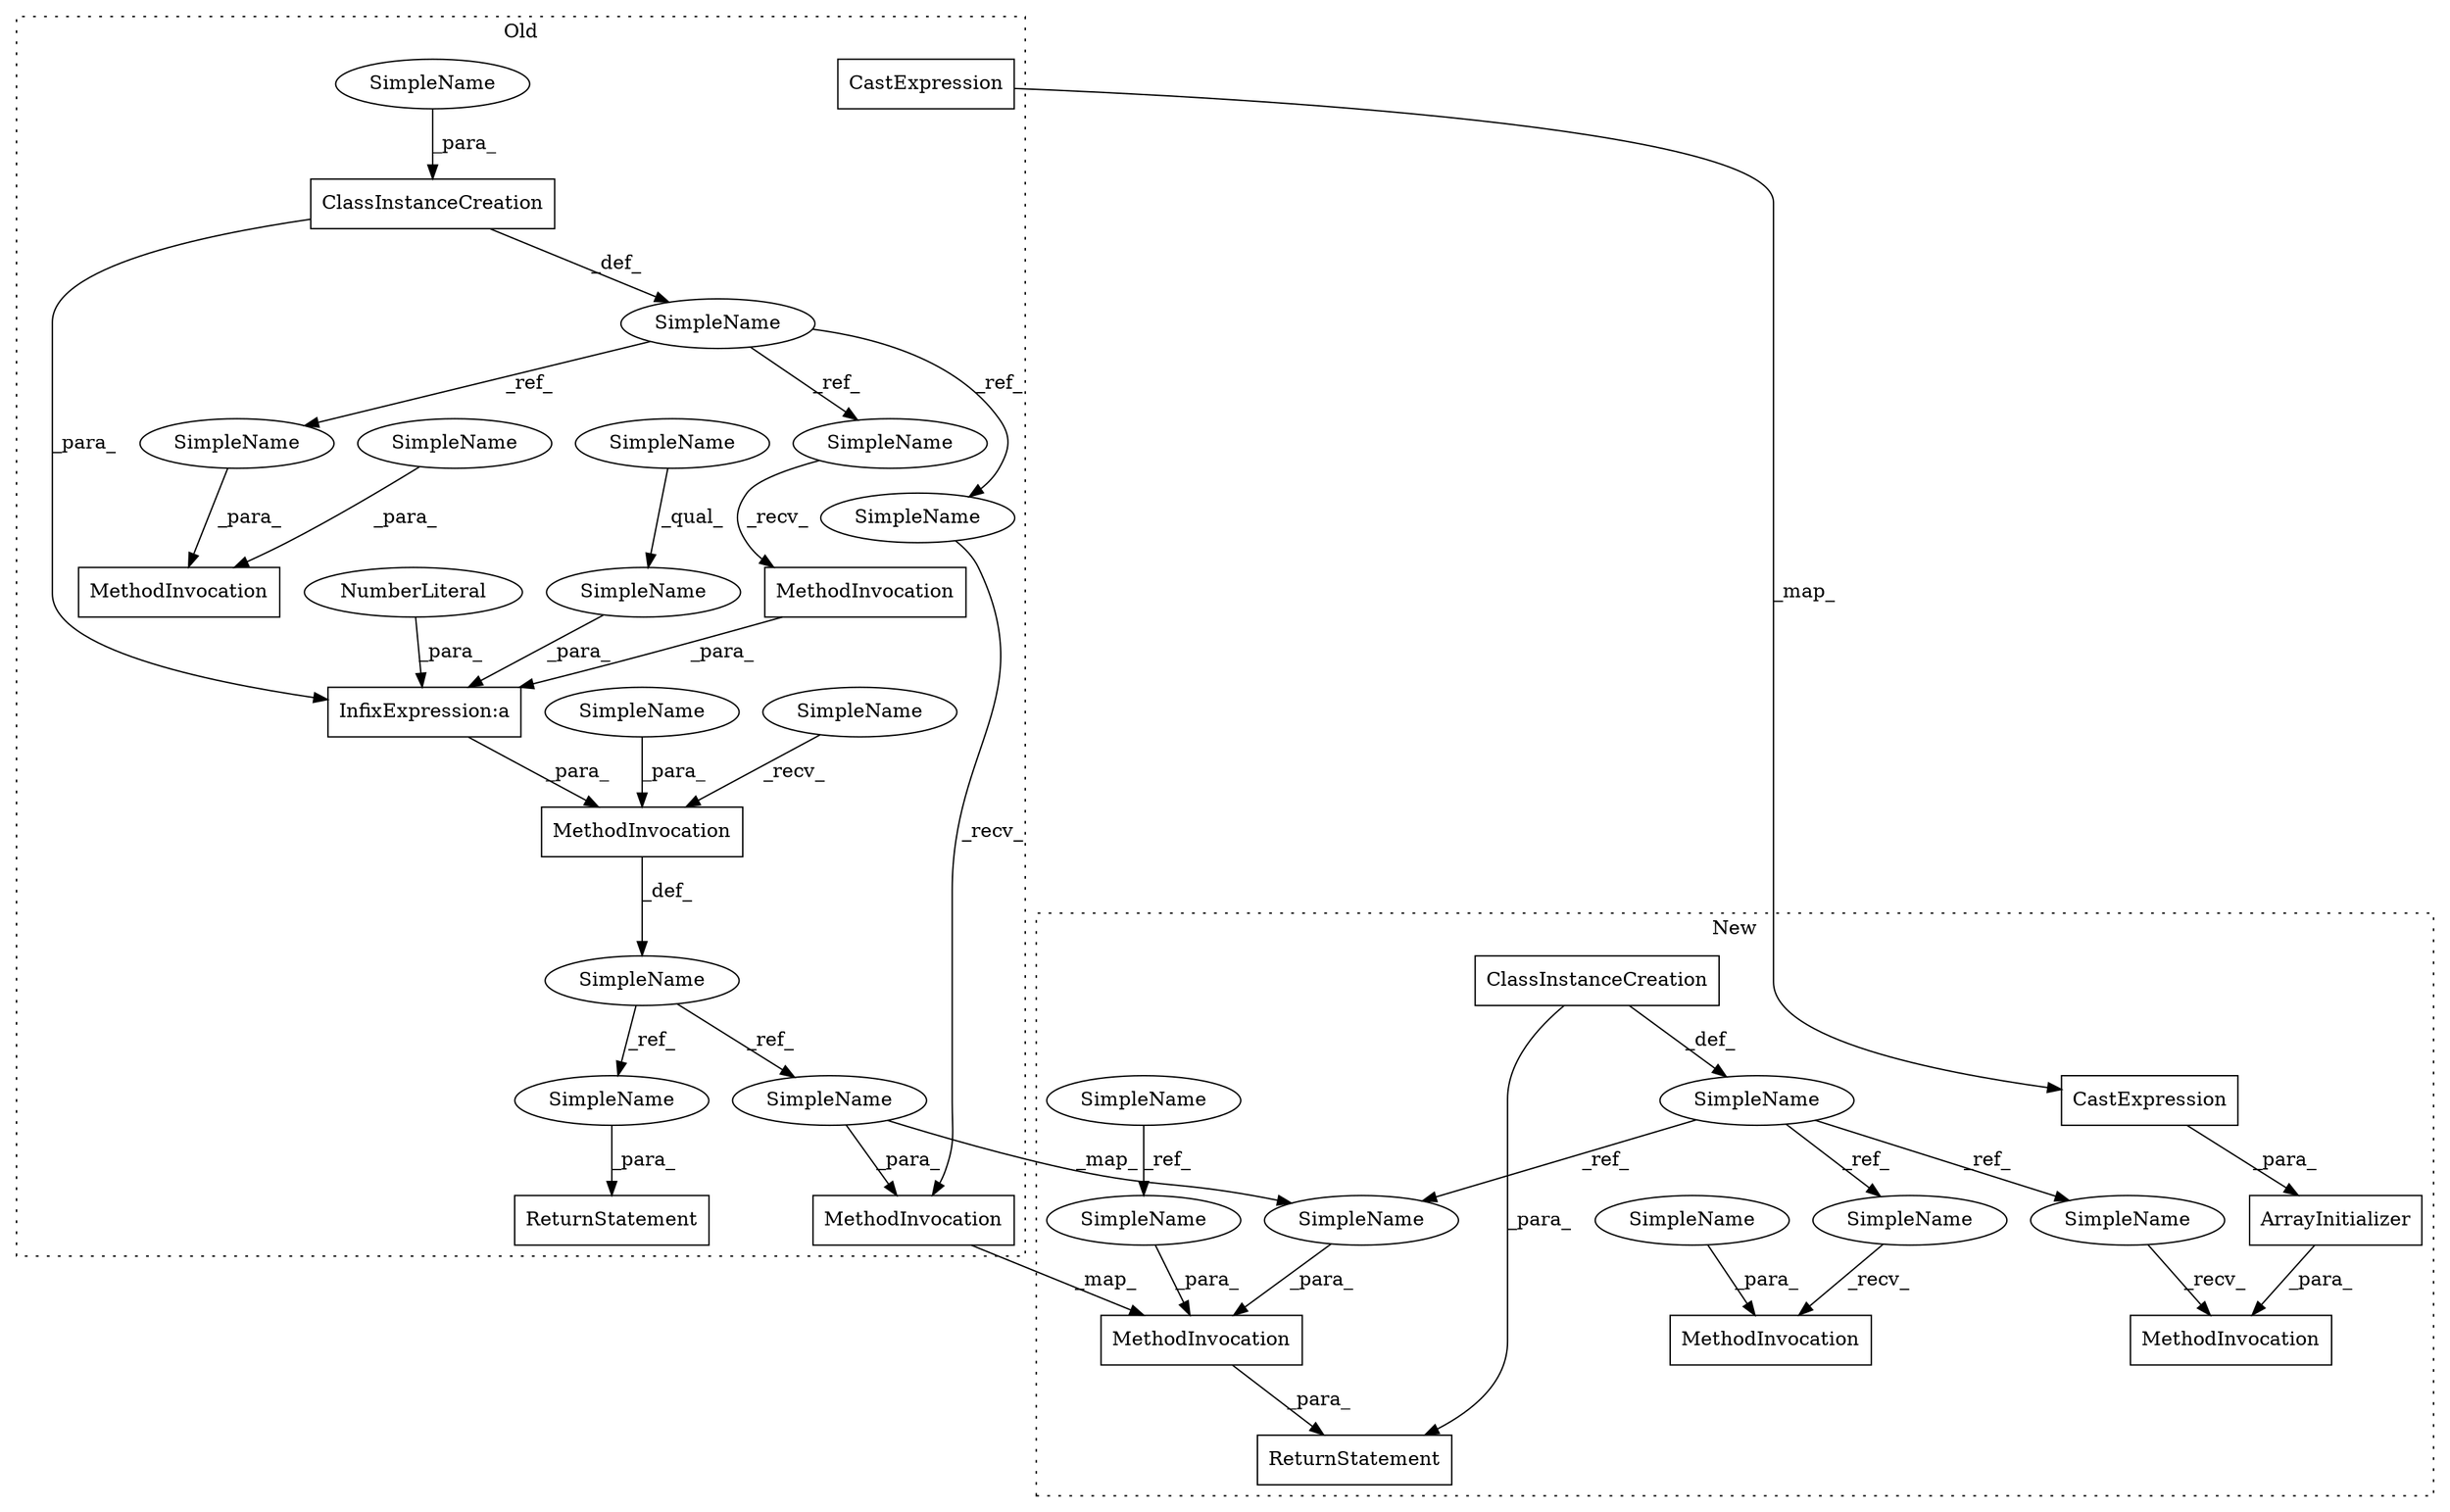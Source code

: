 digraph G {
subgraph cluster0 {
3 [label="CastExpression" a="11" s="7565" l="7" shape="box"];
5 [label="ClassInstanceCreation" a="14" s="7401,7442" l="30,1" shape="box"];
7 [label="MethodInvocation" a="32" s="7529" l="6" shape="box"];
8 [label="MethodInvocation" a="32" s="7583,7615" l="8,1" shape="box"];
9 [label="MethodInvocation" a="32" s="7449,7461" l="5,1" shape="box"];
11 [label="MethodInvocation" a="32" s="7492,7535" l="7,1" shape="box"];
13 [label="NumberLiteral" a="34" s="7521" l="1" shape="ellipse"];
15 [label="ReturnStatement" a="41" s="7622" l="7" shape="box"];
17 [label="SimpleName" a="42" s="7395" l="3" shape="ellipse"];
19 [label="SimpleName" a="42" s="7454" l="2" shape="ellipse"];
20 [label="SimpleName" a="42" s="7591" l="6" shape="ellipse"];
22 [label="SimpleName" a="42" s="7506" l="5" shape="ellipse"];
25 [label="SimpleName" a="42" s="7579" l="3" shape="ellipse"];
26 [label="SimpleName" a="42" s="7431" l="11" shape="ellipse"];
27 [label="SimpleName" a="42" s="7458" l="3" shape="ellipse"];
28 [label="SimpleName" a="42" s="7525" l="3" shape="ellipse"];
29 [label="SimpleName" a="42" s="7629" l="6" shape="ellipse"];
31 [label="SimpleName" a="42" s="7485" l="6" shape="ellipse"];
32 [label="SimpleName" a="42" s="7506" l="12" shape="ellipse"];
33 [label="SimpleName" a="42" s="7499" l="5" shape="ellipse"];
34 [label="SimpleName" a="42" s="7476" l="6" shape="ellipse"];
36 [label="InfixExpression:a" a="27" s="7518" l="3" shape="box"];
label = "Old";
style="dotted";
}
subgraph cluster1 {
1 [label="ArrayInitializer" a="4" s="10688,10698" l="2,2" shape="box"];
2 [label="CastExpression" a="11" s="10690" l="7" shape="box"];
4 [label="ClassInstanceCreation" a="14" s="10593,10640" l="23,1" shape="box"];
6 [label="MethodInvocation" a="32" s="10652,10661" l="4,1" shape="box"];
10 [label="MethodInvocation" a="32" s="10714,10760" l="20,1" shape="box"];
12 [label="MethodInvocation" a="32" s="10673,10700" l="4,1" shape="box"];
14 [label="ReturnStatement" a="41" s="10707" l="7" shape="box"];
16 [label="SimpleName" a="42" s="10734" l="2" shape="ellipse"];
18 [label="SimpleName" a="42" s="10668" l="4" shape="ellipse"];
21 [label="SimpleName" a="42" s="9713" l="2" shape="ellipse"];
23 [label="SimpleName" a="42" s="10738" l="4" shape="ellipse"];
24 [label="SimpleName" a="42" s="10656" l="5" shape="ellipse"];
30 [label="SimpleName" a="42" s="10586" l="4" shape="ellipse"];
35 [label="SimpleName" a="42" s="10647" l="4" shape="ellipse"];
label = "New";
style="dotted";
}
1 -> 12 [label="_para_"];
2 -> 1 [label="_para_"];
3 -> 2 [label="_map_"];
4 -> 30 [label="_def_"];
4 -> 14 [label="_para_"];
5 -> 17 [label="_def_"];
5 -> 36 [label="_para_"];
7 -> 36 [label="_para_"];
8 -> 10 [label="_map_"];
10 -> 14 [label="_para_"];
11 -> 34 [label="_def_"];
13 -> 36 [label="_para_"];
16 -> 10 [label="_para_"];
17 -> 25 [label="_ref_"];
17 -> 27 [label="_ref_"];
17 -> 28 [label="_ref_"];
18 -> 12 [label="_recv_"];
19 -> 9 [label="_para_"];
20 -> 8 [label="_para_"];
20 -> 23 [label="_map_"];
21 -> 16 [label="_ref_"];
22 -> 32 [label="_qual_"];
23 -> 10 [label="_para_"];
24 -> 6 [label="_para_"];
25 -> 8 [label="_recv_"];
26 -> 5 [label="_para_"];
27 -> 9 [label="_para_"];
28 -> 7 [label="_recv_"];
29 -> 15 [label="_para_"];
30 -> 35 [label="_ref_"];
30 -> 18 [label="_ref_"];
30 -> 23 [label="_ref_"];
31 -> 11 [label="_recv_"];
32 -> 36 [label="_para_"];
33 -> 11 [label="_para_"];
34 -> 20 [label="_ref_"];
34 -> 29 [label="_ref_"];
35 -> 6 [label="_recv_"];
36 -> 11 [label="_para_"];
}